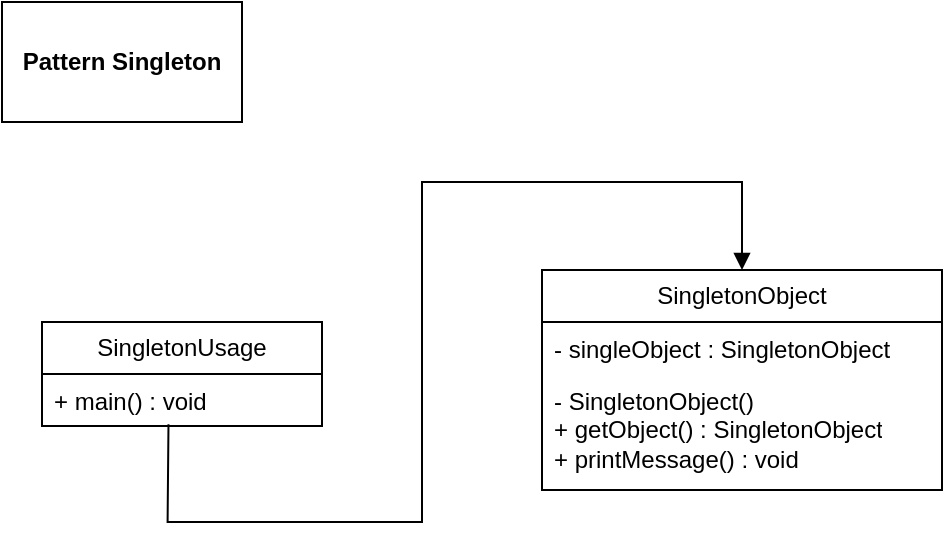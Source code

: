 <mxfile version="21.7.2" type="device">
  <diagram name="Страница — 1" id="soST9GUn_60bJ8W_wKm3">
    <mxGraphModel dx="989" dy="523" grid="1" gridSize="10" guides="1" tooltips="1" connect="1" arrows="1" fold="1" page="1" pageScale="1" pageWidth="827" pageHeight="1169" math="0" shadow="0">
      <root>
        <mxCell id="0" />
        <mxCell id="1" parent="0" />
        <mxCell id="HNYYVxV83zrONzNUEIWo-1" value="&lt;b&gt;Pattern Singleton&lt;/b&gt;" style="rounded=0;whiteSpace=wrap;html=1;fillColor=none;" vertex="1" parent="1">
          <mxGeometry x="30" y="30" width="120" height="60" as="geometry" />
        </mxCell>
        <mxCell id="HNYYVxV83zrONzNUEIWo-2" value="SingletonUsage" style="swimlane;fontStyle=0;childLayout=stackLayout;horizontal=1;startSize=26;fillColor=none;horizontalStack=0;resizeParent=1;resizeParentMax=0;resizeLast=0;collapsible=1;marginBottom=0;whiteSpace=wrap;html=1;" vertex="1" parent="1">
          <mxGeometry x="50" y="190" width="140" height="52" as="geometry">
            <mxRectangle x="310" y="140" width="110" height="30" as="alternateBounds" />
          </mxGeometry>
        </mxCell>
        <mxCell id="HNYYVxV83zrONzNUEIWo-3" value="+ main() : void" style="text;strokeColor=none;fillColor=none;align=left;verticalAlign=top;spacingLeft=4;spacingRight=4;overflow=hidden;rotatable=0;points=[[0,0.5],[1,0.5]];portConstraint=eastwest;whiteSpace=wrap;html=1;" vertex="1" parent="HNYYVxV83zrONzNUEIWo-2">
          <mxGeometry y="26" width="140" height="26" as="geometry" />
        </mxCell>
        <mxCell id="HNYYVxV83zrONzNUEIWo-7" value="SingletonObject" style="swimlane;fontStyle=0;childLayout=stackLayout;horizontal=1;startSize=26;fillColor=none;horizontalStack=0;resizeParent=1;resizeParentMax=0;resizeLast=0;collapsible=1;marginBottom=0;whiteSpace=wrap;html=1;" vertex="1" parent="1">
          <mxGeometry x="300" y="164" width="200" height="110" as="geometry" />
        </mxCell>
        <mxCell id="HNYYVxV83zrONzNUEIWo-8" value="- singleObject : SingletonObject" style="text;strokeColor=none;fillColor=none;align=left;verticalAlign=top;spacingLeft=4;spacingRight=4;overflow=hidden;rotatable=0;points=[[0,0.5],[1,0.5]];portConstraint=eastwest;whiteSpace=wrap;html=1;" vertex="1" parent="HNYYVxV83zrONzNUEIWo-7">
          <mxGeometry y="26" width="200" height="26" as="geometry" />
        </mxCell>
        <mxCell id="HNYYVxV83zrONzNUEIWo-9" value="- SingletonObject()&lt;br&gt;+ getObject() : SingletonObject&lt;br&gt;+ printMessage() : void" style="text;strokeColor=none;fillColor=none;align=left;verticalAlign=top;spacingLeft=4;spacingRight=4;overflow=hidden;rotatable=0;points=[[0,0.5],[1,0.5]];portConstraint=eastwest;whiteSpace=wrap;html=1;" vertex="1" parent="HNYYVxV83zrONzNUEIWo-7">
          <mxGeometry y="52" width="200" height="58" as="geometry" />
        </mxCell>
        <mxCell id="HNYYVxV83zrONzNUEIWo-15" value="" style="html=1;verticalAlign=bottom;endArrow=block;curved=0;rounded=0;exitX=0.446;exitY=0.967;exitDx=0;exitDy=0;exitPerimeter=0;entryX=0.5;entryY=0;entryDx=0;entryDy=0;" edge="1" parent="1" target="HNYYVxV83zrONzNUEIWo-7">
          <mxGeometry width="80" relative="1" as="geometry">
            <mxPoint x="113.24" y="241.142" as="sourcePoint" />
            <mxPoint x="480" y="110" as="targetPoint" />
            <Array as="points">
              <mxPoint x="112.8" y="290" />
              <mxPoint x="240" y="290" />
              <mxPoint x="240" y="120" />
              <mxPoint x="400" y="120" />
            </Array>
          </mxGeometry>
        </mxCell>
      </root>
    </mxGraphModel>
  </diagram>
</mxfile>
